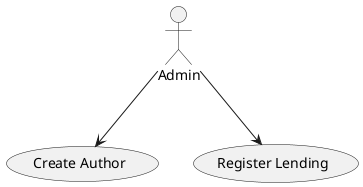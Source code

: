 
@startuml
actor Admin
usecase "Create Author" as UC1
usecase "Register Lending" as UC2

Admin --> UC1
Admin --> UC2
@enduml
